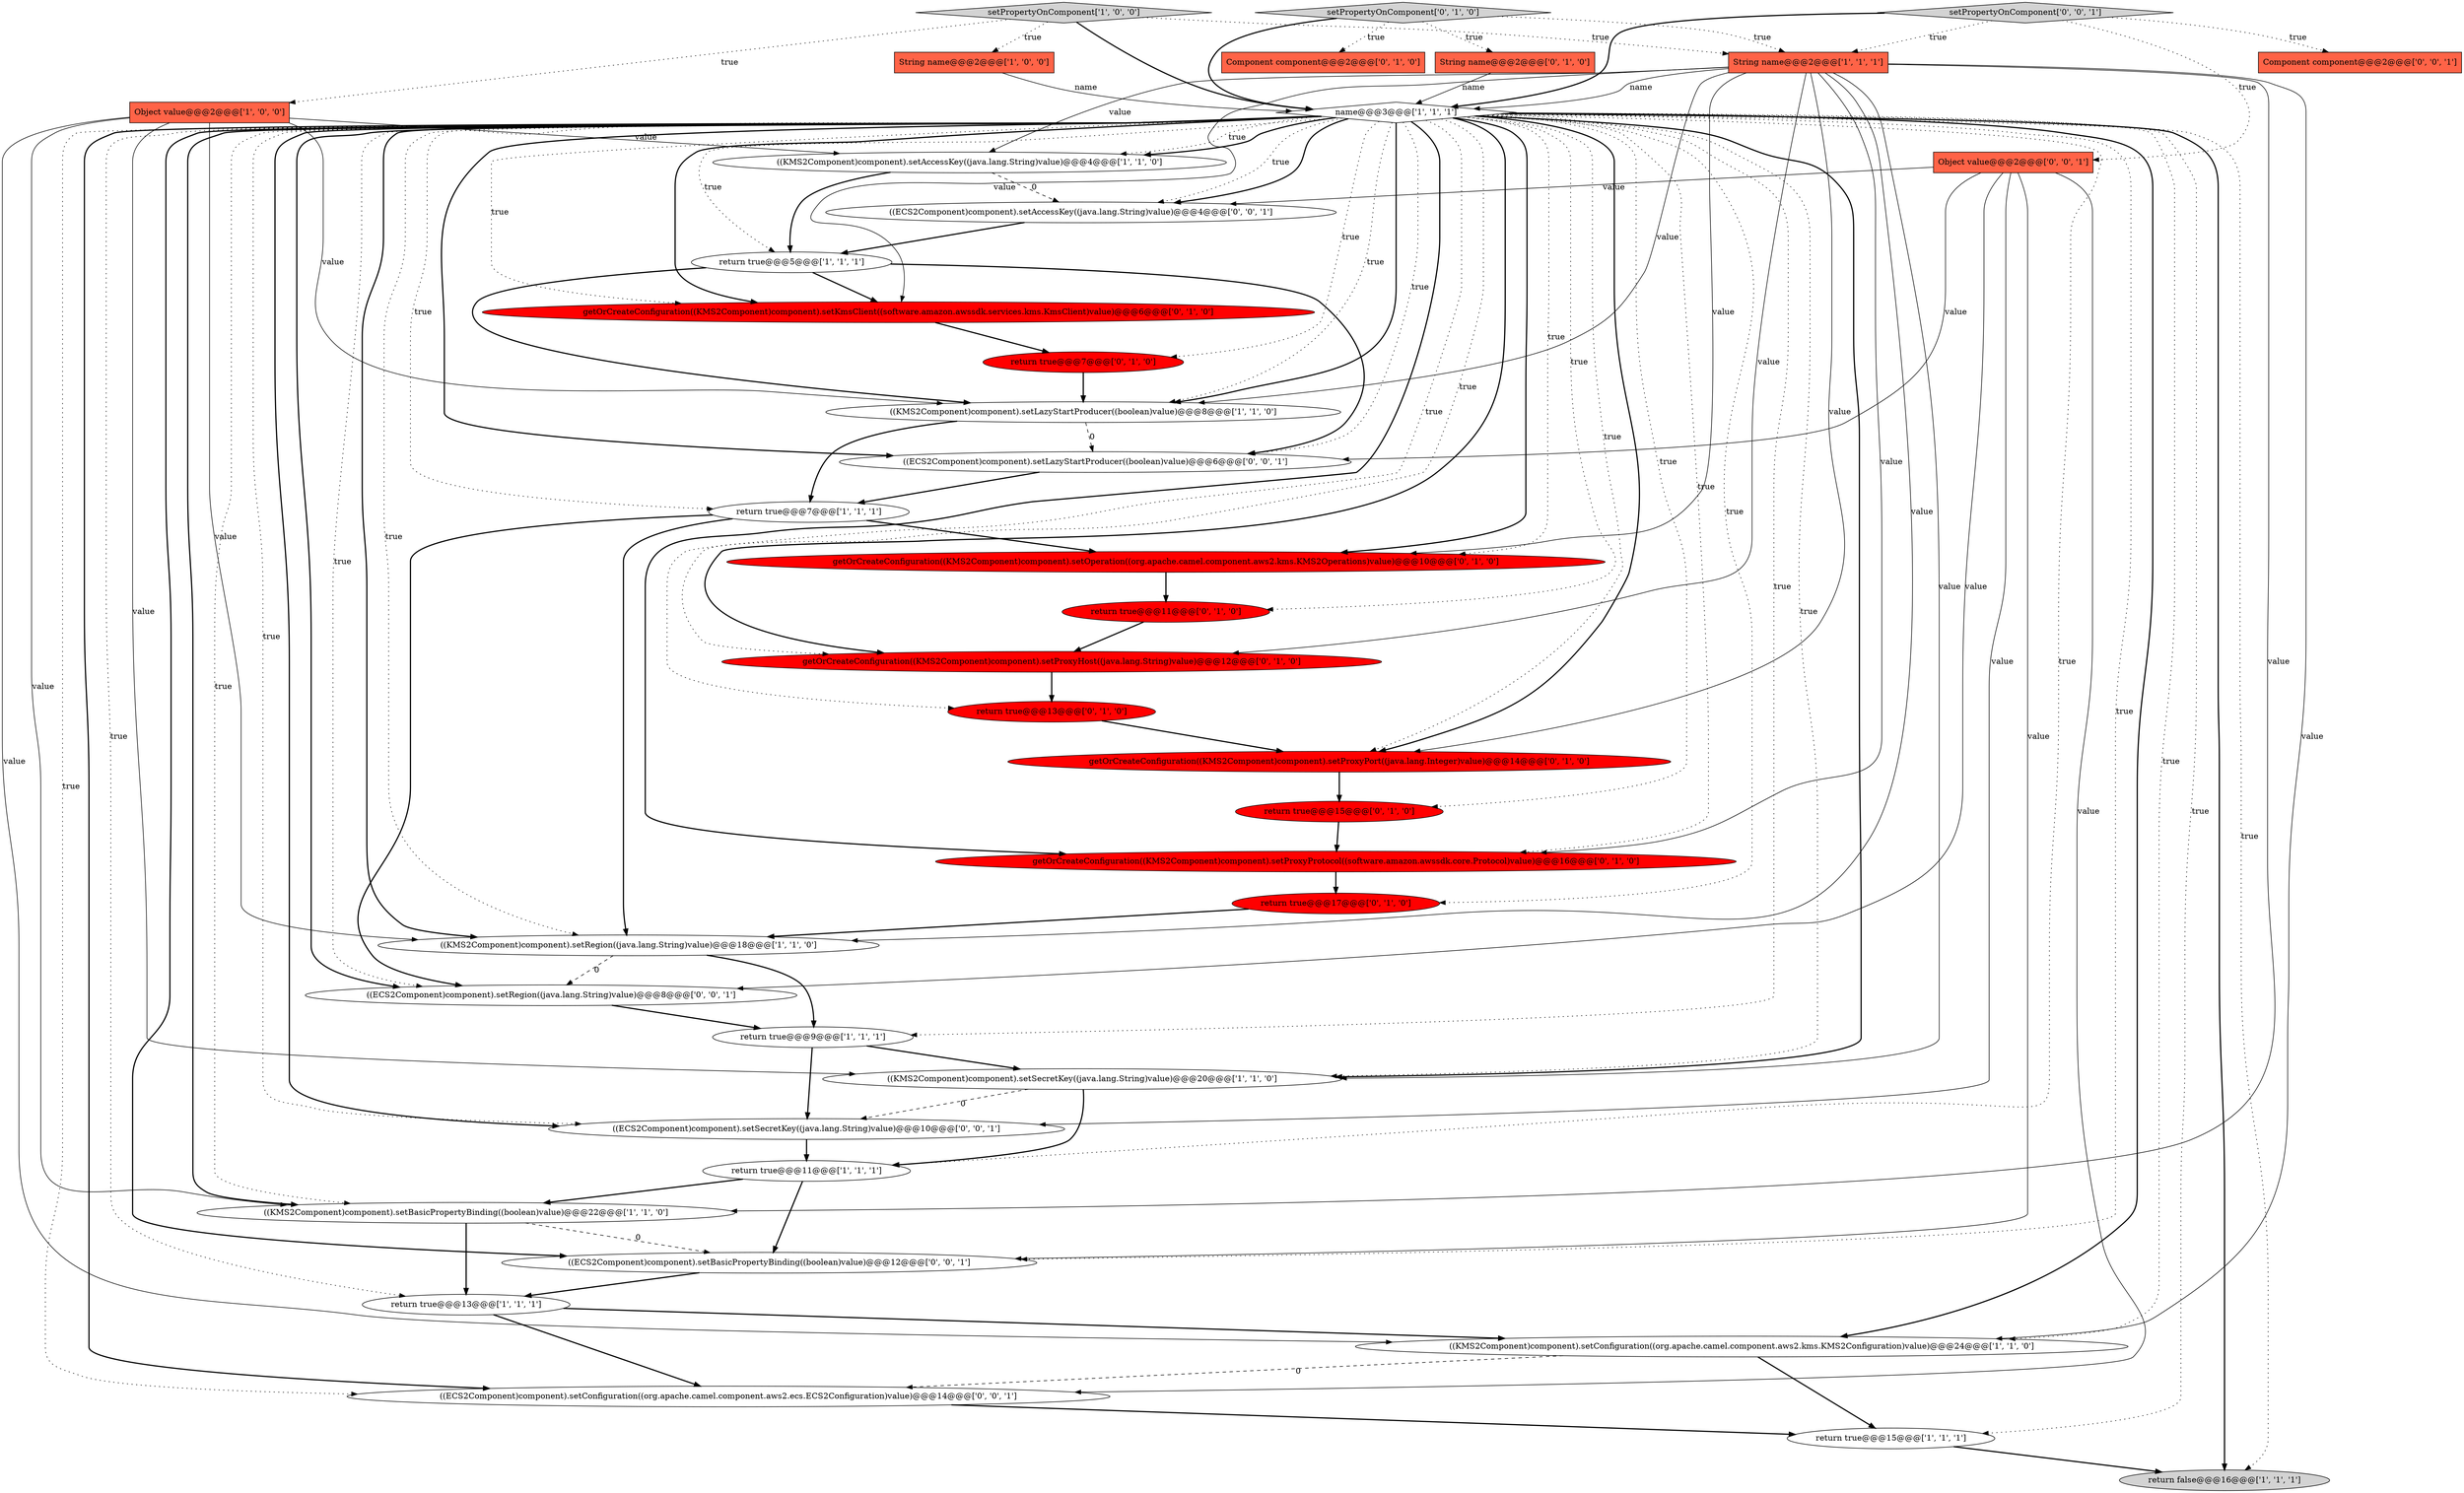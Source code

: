 digraph {
15 [style = filled, label = "return true@@@13@@@['1', '1', '1']", fillcolor = white, shape = ellipse image = "AAA0AAABBB1BBB"];
14 [style = filled, label = "((KMS2Component)component).setRegion((java.lang.String)value)@@@18@@@['1', '1', '0']", fillcolor = white, shape = ellipse image = "AAA0AAABBB1BBB"];
18 [style = filled, label = "return true@@@17@@@['0', '1', '0']", fillcolor = red, shape = ellipse image = "AAA1AAABBB2BBB"];
3 [style = filled, label = "return true@@@11@@@['1', '1', '1']", fillcolor = white, shape = ellipse image = "AAA0AAABBB1BBB"];
6 [style = filled, label = "String name@@@2@@@['1', '0', '0']", fillcolor = tomato, shape = box image = "AAA0AAABBB1BBB"];
19 [style = filled, label = "return true@@@7@@@['0', '1', '0']", fillcolor = red, shape = ellipse image = "AAA1AAABBB2BBB"];
24 [style = filled, label = "getOrCreateConfiguration((KMS2Component)component).setProxyHost((java.lang.String)value)@@@12@@@['0', '1', '0']", fillcolor = red, shape = ellipse image = "AAA1AAABBB2BBB"];
26 [style = filled, label = "getOrCreateConfiguration((KMS2Component)component).setKmsClient((software.amazon.awssdk.services.kms.KmsClient)value)@@@6@@@['0', '1', '0']", fillcolor = red, shape = ellipse image = "AAA1AAABBB2BBB"];
7 [style = filled, label = "return true@@@9@@@['1', '1', '1']", fillcolor = white, shape = ellipse image = "AAA0AAABBB1BBB"];
5 [style = filled, label = "Object value@@@2@@@['1', '0', '0']", fillcolor = tomato, shape = box image = "AAA0AAABBB1BBB"];
17 [style = filled, label = "((KMS2Component)component).setConfiguration((org.apache.camel.component.aws2.kms.KMS2Configuration)value)@@@24@@@['1', '1', '0']", fillcolor = white, shape = ellipse image = "AAA0AAABBB1BBB"];
28 [style = filled, label = "return true@@@11@@@['0', '1', '0']", fillcolor = red, shape = ellipse image = "AAA1AAABBB2BBB"];
4 [style = filled, label = "name@@@3@@@['1', '1', '1']", fillcolor = white, shape = diamond image = "AAA0AAABBB1BBB"];
36 [style = filled, label = "((ECS2Component)component).setAccessKey((java.lang.String)value)@@@4@@@['0', '0', '1']", fillcolor = white, shape = ellipse image = "AAA0AAABBB3BBB"];
9 [style = filled, label = "return false@@@16@@@['1', '1', '1']", fillcolor = lightgray, shape = ellipse image = "AAA0AAABBB1BBB"];
35 [style = filled, label = "((ECS2Component)component).setConfiguration((org.apache.camel.component.aws2.ecs.ECS2Configuration)value)@@@14@@@['0', '0', '1']", fillcolor = white, shape = ellipse image = "AAA0AAABBB3BBB"];
12 [style = filled, label = "return true@@@5@@@['1', '1', '1']", fillcolor = white, shape = ellipse image = "AAA0AAABBB1BBB"];
13 [style = filled, label = "((KMS2Component)component).setAccessKey((java.lang.String)value)@@@4@@@['1', '1', '0']", fillcolor = white, shape = ellipse image = "AAA0AAABBB1BBB"];
16 [style = filled, label = "((KMS2Component)component).setBasicPropertyBinding((boolean)value)@@@22@@@['1', '1', '0']", fillcolor = white, shape = ellipse image = "AAA0AAABBB1BBB"];
1 [style = filled, label = "((KMS2Component)component).setSecretKey((java.lang.String)value)@@@20@@@['1', '1', '0']", fillcolor = white, shape = ellipse image = "AAA0AAABBB1BBB"];
39 [style = filled, label = "((ECS2Component)component).setBasicPropertyBinding((boolean)value)@@@12@@@['0', '0', '1']", fillcolor = white, shape = ellipse image = "AAA0AAABBB3BBB"];
21 [style = filled, label = "getOrCreateConfiguration((KMS2Component)component).setProxyProtocol((software.amazon.awssdk.core.Protocol)value)@@@16@@@['0', '1', '0']", fillcolor = red, shape = ellipse image = "AAA1AAABBB2BBB"];
25 [style = filled, label = "String name@@@2@@@['0', '1', '0']", fillcolor = tomato, shape = box image = "AAA0AAABBB2BBB"];
10 [style = filled, label = "String name@@@2@@@['1', '1', '1']", fillcolor = tomato, shape = box image = "AAA0AAABBB1BBB"];
30 [style = filled, label = "getOrCreateConfiguration((KMS2Component)component).setOperation((org.apache.camel.component.aws2.kms.KMS2Operations)value)@@@10@@@['0', '1', '0']", fillcolor = red, shape = ellipse image = "AAA1AAABBB2BBB"];
8 [style = filled, label = "setPropertyOnComponent['1', '0', '0']", fillcolor = lightgray, shape = diamond image = "AAA0AAABBB1BBB"];
2 [style = filled, label = "return true@@@7@@@['1', '1', '1']", fillcolor = white, shape = ellipse image = "AAA0AAABBB1BBB"];
22 [style = filled, label = "getOrCreateConfiguration((KMS2Component)component).setProxyPort((java.lang.Integer)value)@@@14@@@['0', '1', '0']", fillcolor = red, shape = ellipse image = "AAA1AAABBB2BBB"];
34 [style = filled, label = "((ECS2Component)component).setLazyStartProducer((boolean)value)@@@6@@@['0', '0', '1']", fillcolor = white, shape = ellipse image = "AAA0AAABBB3BBB"];
20 [style = filled, label = "return true@@@13@@@['0', '1', '0']", fillcolor = red, shape = ellipse image = "AAA1AAABBB2BBB"];
29 [style = filled, label = "setPropertyOnComponent['0', '1', '0']", fillcolor = lightgray, shape = diamond image = "AAA0AAABBB2BBB"];
31 [style = filled, label = "((ECS2Component)component).setSecretKey((java.lang.String)value)@@@10@@@['0', '0', '1']", fillcolor = white, shape = ellipse image = "AAA0AAABBB3BBB"];
32 [style = filled, label = "Component component@@@2@@@['0', '0', '1']", fillcolor = tomato, shape = box image = "AAA0AAABBB3BBB"];
38 [style = filled, label = "((ECS2Component)component).setRegion((java.lang.String)value)@@@8@@@['0', '0', '1']", fillcolor = white, shape = ellipse image = "AAA0AAABBB3BBB"];
23 [style = filled, label = "return true@@@15@@@['0', '1', '0']", fillcolor = red, shape = ellipse image = "AAA1AAABBB2BBB"];
37 [style = filled, label = "setPropertyOnComponent['0', '0', '1']", fillcolor = lightgray, shape = diamond image = "AAA0AAABBB3BBB"];
27 [style = filled, label = "Component component@@@2@@@['0', '1', '0']", fillcolor = tomato, shape = box image = "AAA0AAABBB2BBB"];
11 [style = filled, label = "return true@@@15@@@['1', '1', '1']", fillcolor = white, shape = ellipse image = "AAA0AAABBB1BBB"];
0 [style = filled, label = "((KMS2Component)component).setLazyStartProducer((boolean)value)@@@8@@@['1', '1', '0']", fillcolor = white, shape = ellipse image = "AAA0AAABBB1BBB"];
33 [style = filled, label = "Object value@@@2@@@['0', '0', '1']", fillcolor = tomato, shape = box image = "AAA0AAABBB3BBB"];
6->4 [style = solid, label="name"];
4->18 [style = dotted, label="true"];
4->38 [style = dotted, label="true"];
4->1 [style = dotted, label="true"];
10->17 [style = solid, label="value"];
17->35 [style = dashed, label="0"];
5->14 [style = solid, label="value"];
4->7 [style = dotted, label="true"];
10->13 [style = solid, label="value"];
7->31 [style = bold, label=""];
36->12 [style = bold, label=""];
3->16 [style = bold, label=""];
11->9 [style = bold, label=""];
21->18 [style = bold, label=""];
5->1 [style = solid, label="value"];
4->30 [style = dotted, label="true"];
14->7 [style = bold, label=""];
15->17 [style = bold, label=""];
10->22 [style = solid, label="value"];
30->28 [style = bold, label=""];
34->2 [style = bold, label=""];
38->7 [style = bold, label=""];
2->14 [style = bold, label=""];
0->34 [style = dashed, label="0"];
3->39 [style = bold, label=""];
4->36 [style = dotted, label="true"];
4->36 [style = bold, label=""];
10->4 [style = solid, label="name"];
4->24 [style = dotted, label="true"];
8->4 [style = bold, label=""];
4->17 [style = dotted, label="true"];
4->16 [style = bold, label=""];
16->39 [style = dashed, label="0"];
7->1 [style = bold, label=""];
4->38 [style = bold, label=""];
1->31 [style = dashed, label="0"];
4->23 [style = dotted, label="true"];
4->0 [style = dotted, label="true"];
4->35 [style = dotted, label="true"];
10->14 [style = solid, label="value"];
4->21 [style = bold, label=""];
5->16 [style = solid, label="value"];
5->17 [style = solid, label="value"];
5->0 [style = solid, label="value"];
33->35 [style = solid, label="value"];
22->23 [style = bold, label=""];
15->35 [style = bold, label=""];
4->28 [style = dotted, label="true"];
4->0 [style = bold, label=""];
24->20 [style = bold, label=""];
4->13 [style = dotted, label="true"];
13->12 [style = bold, label=""];
33->36 [style = solid, label="value"];
4->22 [style = dotted, label="true"];
28->24 [style = bold, label=""];
31->3 [style = bold, label=""];
33->31 [style = solid, label="value"];
10->0 [style = solid, label="value"];
4->22 [style = bold, label=""];
4->2 [style = dotted, label="true"];
10->30 [style = solid, label="value"];
4->26 [style = dotted, label="true"];
4->9 [style = bold, label=""];
29->10 [style = dotted, label="true"];
4->14 [style = bold, label=""];
4->24 [style = bold, label=""];
4->17 [style = bold, label=""];
4->39 [style = bold, label=""];
4->13 [style = bold, label=""];
1->3 [style = bold, label=""];
4->11 [style = dotted, label="true"];
33->38 [style = solid, label="value"];
5->13 [style = solid, label="value"];
4->15 [style = dotted, label="true"];
26->19 [style = bold, label=""];
10->1 [style = solid, label="value"];
19->0 [style = bold, label=""];
4->21 [style = dotted, label="true"];
4->31 [style = bold, label=""];
25->4 [style = solid, label="name"];
4->3 [style = dotted, label="true"];
8->6 [style = dotted, label="true"];
37->32 [style = dotted, label="true"];
4->31 [style = dotted, label="true"];
33->34 [style = solid, label="value"];
14->38 [style = dashed, label="0"];
10->26 [style = solid, label="value"];
10->16 [style = solid, label="value"];
4->1 [style = bold, label=""];
4->12 [style = dotted, label="true"];
4->34 [style = bold, label=""];
29->25 [style = dotted, label="true"];
4->19 [style = dotted, label="true"];
37->10 [style = dotted, label="true"];
16->15 [style = bold, label=""];
37->33 [style = dotted, label="true"];
4->35 [style = bold, label=""];
29->4 [style = bold, label=""];
39->15 [style = bold, label=""];
10->24 [style = solid, label="value"];
13->36 [style = dashed, label="0"];
29->27 [style = dotted, label="true"];
33->39 [style = solid, label="value"];
0->2 [style = bold, label=""];
4->39 [style = dotted, label="true"];
4->20 [style = dotted, label="true"];
4->26 [style = bold, label=""];
12->34 [style = bold, label=""];
12->26 [style = bold, label=""];
8->10 [style = dotted, label="true"];
4->14 [style = dotted, label="true"];
12->0 [style = bold, label=""];
37->4 [style = bold, label=""];
20->22 [style = bold, label=""];
2->38 [style = bold, label=""];
4->30 [style = bold, label=""];
23->21 [style = bold, label=""];
8->5 [style = dotted, label="true"];
35->11 [style = bold, label=""];
10->21 [style = solid, label="value"];
4->34 [style = dotted, label="true"];
4->16 [style = dotted, label="true"];
4->9 [style = dotted, label="true"];
2->30 [style = bold, label=""];
18->14 [style = bold, label=""];
17->11 [style = bold, label=""];
}
